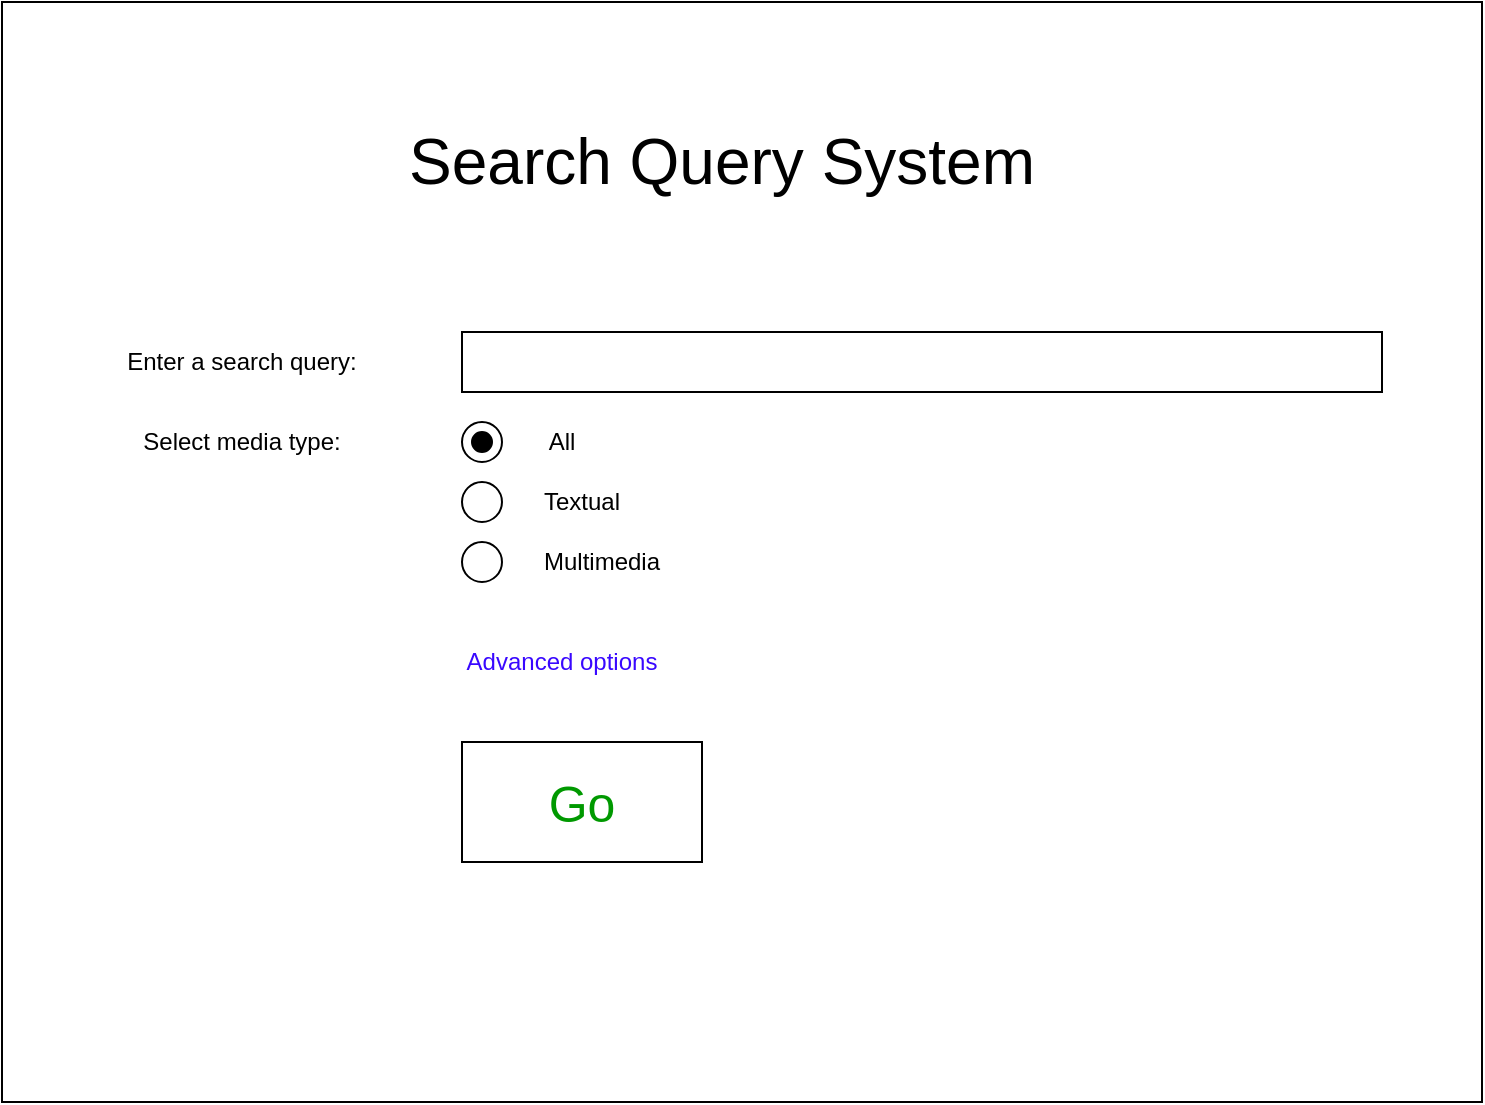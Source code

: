 <mxfile version="14.4.9" type="github" pages="2">
  <diagram id="d_cdNI_9_HA7muEhNs_2" name="Page-1">
    <mxGraphModel dx="776" dy="689" grid="1" gridSize="10" guides="1" tooltips="1" connect="1" arrows="1" fold="1" page="1" pageScale="1" pageWidth="850" pageHeight="1100" math="0" shadow="0">
      <root>
        <mxCell id="0" />
        <mxCell id="1" parent="0" />
        <mxCell id="eoW9HrE7sBiN5cPpCfA_-1" value="" style="rounded=0;whiteSpace=wrap;html=1;" vertex="1" parent="1">
          <mxGeometry x="40" y="40" width="740" height="550" as="geometry" />
        </mxCell>
        <mxCell id="Dl33rs6ybzx7bQkM0O4W-1" value="Advanced options" style="text;html=1;align=center;verticalAlign=middle;whiteSpace=wrap;rounded=0;fontColor=#3908FF;" vertex="1" parent="1">
          <mxGeometry x="265" y="360" width="110" height="20" as="geometry" />
        </mxCell>
        <mxCell id="Dl33rs6ybzx7bQkM0O4W-2" value="&lt;font style=&quot;font-size: 25px&quot; color=&quot;#009900&quot;&gt;Go&lt;/font&gt;" style="rounded=0;whiteSpace=wrap;html=1;fontColor=#3908FF;" vertex="1" parent="1">
          <mxGeometry x="270" y="410" width="120" height="60" as="geometry" />
        </mxCell>
        <mxCell id="Dl33rs6ybzx7bQkM0O4W-3" value="Enter a search query:" style="text;html=1;strokeColor=none;fillColor=none;align=center;verticalAlign=middle;whiteSpace=wrap;rounded=0;" vertex="1" parent="1">
          <mxGeometry x="90" y="210" width="140" height="20" as="geometry" />
        </mxCell>
        <mxCell id="Dl33rs6ybzx7bQkM0O4W-4" value="Select media type:" style="text;html=1;strokeColor=none;fillColor=none;align=center;verticalAlign=middle;whiteSpace=wrap;rounded=0;fontColor=#000000;" vertex="1" parent="1">
          <mxGeometry x="100" y="250" width="120" height="20" as="geometry" />
        </mxCell>
        <mxCell id="Dl33rs6ybzx7bQkM0O4W-5" value="" style="ellipse;whiteSpace=wrap;html=1;aspect=fixed;fontColor=#000000;" vertex="1" parent="1">
          <mxGeometry x="270" y="250" width="20" height="20" as="geometry" />
        </mxCell>
        <mxCell id="Dl33rs6ybzx7bQkM0O4W-6" value="" style="ellipse;whiteSpace=wrap;html=1;aspect=fixed;fontColor=#000000;" vertex="1" parent="1">
          <mxGeometry x="270" y="280" width="20" height="20" as="geometry" />
        </mxCell>
        <mxCell id="Dl33rs6ybzx7bQkM0O4W-7" value="" style="ellipse;whiteSpace=wrap;html=1;aspect=fixed;fontColor=#000000;" vertex="1" parent="1">
          <mxGeometry x="270" y="310" width="20" height="20" as="geometry" />
        </mxCell>
        <mxCell id="Dl33rs6ybzx7bQkM0O4W-8" value="" style="rounded=0;whiteSpace=wrap;html=1;fontColor=#000000;" vertex="1" parent="1">
          <mxGeometry x="270" y="205" width="460" height="30" as="geometry" />
        </mxCell>
        <mxCell id="Dl33rs6ybzx7bQkM0O4W-9" value="All" style="text;html=1;strokeColor=none;fillColor=none;align=center;verticalAlign=middle;whiteSpace=wrap;rounded=0;fontColor=#000000;" vertex="1" parent="1">
          <mxGeometry x="300" y="250" width="40" height="20" as="geometry" />
        </mxCell>
        <mxCell id="Dl33rs6ybzx7bQkM0O4W-10" value="Textual" style="text;html=1;strokeColor=none;fillColor=none;align=center;verticalAlign=middle;whiteSpace=wrap;rounded=0;fontColor=#000000;" vertex="1" parent="1">
          <mxGeometry x="310" y="280" width="40" height="20" as="geometry" />
        </mxCell>
        <mxCell id="Dl33rs6ybzx7bQkM0O4W-11" value="Multimedia" style="text;html=1;strokeColor=none;fillColor=none;align=center;verticalAlign=middle;whiteSpace=wrap;rounded=0;fontColor=#000000;" vertex="1" parent="1">
          <mxGeometry x="320" y="310" width="40" height="20" as="geometry" />
        </mxCell>
        <mxCell id="Dl33rs6ybzx7bQkM0O4W-15" value="" style="ellipse;whiteSpace=wrap;html=1;aspect=fixed;fontColor=#000000;fillColor=#000000;" vertex="1" parent="1">
          <mxGeometry x="275" y="255" width="10" height="10" as="geometry" />
        </mxCell>
        <mxCell id="Dl33rs6ybzx7bQkM0O4W-17" value="&lt;font style=&quot;font-size: 32px&quot;&gt;Search Query System&lt;/font&gt;" style="text;html=1;strokeColor=none;fillColor=none;align=center;verticalAlign=middle;whiteSpace=wrap;rounded=0;fontColor=#000000;" vertex="1" parent="1">
          <mxGeometry x="140" y="110" width="520" height="20" as="geometry" />
        </mxCell>
      </root>
    </mxGraphModel>
  </diagram>
  <diagram id="lIeGJiNpYbrThmC1g8ag" name="Page-2">
    <mxGraphModel dx="776" dy="689" grid="1" gridSize="10" guides="1" tooltips="1" connect="1" arrows="1" fold="1" page="1" pageScale="1" pageWidth="850" pageHeight="1100" math="0" shadow="0">
      <root>
        <mxCell id="T1Asv5-lbITlJTZevgzh-0" />
        <mxCell id="T1Asv5-lbITlJTZevgzh-1" parent="T1Asv5-lbITlJTZevgzh-0" />
        <mxCell id="T1Asv5-lbITlJTZevgzh-2" value="" style="rounded=0;whiteSpace=wrap;html=1;" vertex="1" parent="T1Asv5-lbITlJTZevgzh-1">
          <mxGeometry x="40" y="40" width="740" height="550" as="geometry" />
        </mxCell>
        <mxCell id="m5aJ2CZcX3-lm2xq07Fh-0" value="Results" style="text;html=1;strokeColor=none;fillColor=none;align=center;verticalAlign=middle;whiteSpace=wrap;rounded=0;fontColor=#000000;fontStyle=1" vertex="1" parent="T1Asv5-lbITlJTZevgzh-1">
          <mxGeometry x="70" y="120" width="70" height="30" as="geometry" />
        </mxCell>
        <mxCell id="m5aJ2CZcX3-lm2xq07Fh-1" value="1. A Timeline of Dr. Seuss books" style="text;html=1;strokeColor=none;fillColor=none;align=center;verticalAlign=middle;whiteSpace=wrap;rounded=0;fontColor=#000000;" vertex="1" parent="T1Asv5-lbITlJTZevgzh-1">
          <mxGeometry x="140" y="160" width="200" height="20" as="geometry" />
        </mxCell>
        <mxCell id="m5aJ2CZcX3-lm2xq07Fh-4" value="Dr. Seuss" style="rounded=0;whiteSpace=wrap;html=1;fontColor=#000000;fillColor=none;" vertex="1" parent="T1Asv5-lbITlJTZevgzh-1">
          <mxGeometry x="160" y="50" width="370" height="40" as="geometry" />
        </mxCell>
        <mxCell id="Ct6EKm60Mmvj-SL4ueRM-0" value="Query:" style="text;html=1;strokeColor=none;fillColor=none;align=center;verticalAlign=middle;whiteSpace=wrap;rounded=0;" vertex="1" parent="T1Asv5-lbITlJTZevgzh-1">
          <mxGeometry x="50" y="60" width="140" height="20" as="geometry" />
        </mxCell>
        <mxCell id="xDdioc2tMFnnwfWLWseS-0" value="Media type:" style="text;html=1;strokeColor=none;fillColor=none;align=center;verticalAlign=middle;whiteSpace=wrap;rounded=0;fontColor=#000000;" vertex="1" parent="T1Asv5-lbITlJTZevgzh-1">
          <mxGeometry x="530" y="50" width="120" height="20" as="geometry" />
        </mxCell>
        <mxCell id="xDdioc2tMFnnwfWLWseS-1" value="" style="ellipse;whiteSpace=wrap;html=1;aspect=fixed;fontColor=#000000;" vertex="1" parent="T1Asv5-lbITlJTZevgzh-1">
          <mxGeometry x="670" y="50" width="20" height="20" as="geometry" />
        </mxCell>
        <mxCell id="xDdioc2tMFnnwfWLWseS-2" value="" style="ellipse;whiteSpace=wrap;html=1;aspect=fixed;fontColor=#000000;" vertex="1" parent="T1Asv5-lbITlJTZevgzh-1">
          <mxGeometry x="670" y="80" width="20" height="20" as="geometry" />
        </mxCell>
        <mxCell id="xDdioc2tMFnnwfWLWseS-3" value="" style="ellipse;whiteSpace=wrap;html=1;aspect=fixed;fontColor=#000000;" vertex="1" parent="T1Asv5-lbITlJTZevgzh-1">
          <mxGeometry x="670" y="110" width="20" height="20" as="geometry" />
        </mxCell>
        <mxCell id="xDdioc2tMFnnwfWLWseS-4" value="All" style="text;html=1;strokeColor=none;fillColor=none;align=center;verticalAlign=middle;whiteSpace=wrap;rounded=0;fontColor=#000000;" vertex="1" parent="T1Asv5-lbITlJTZevgzh-1">
          <mxGeometry x="700" y="50" width="40" height="20" as="geometry" />
        </mxCell>
        <mxCell id="xDdioc2tMFnnwfWLWseS-5" value="Textual" style="text;html=1;strokeColor=none;fillColor=none;align=center;verticalAlign=middle;whiteSpace=wrap;rounded=0;fontColor=#000000;" vertex="1" parent="T1Asv5-lbITlJTZevgzh-1">
          <mxGeometry x="710" y="80" width="40" height="20" as="geometry" />
        </mxCell>
        <mxCell id="xDdioc2tMFnnwfWLWseS-6" value="Multimedia" style="text;html=1;strokeColor=none;fillColor=none;align=center;verticalAlign=middle;whiteSpace=wrap;rounded=0;fontColor=#000000;" vertex="1" parent="T1Asv5-lbITlJTZevgzh-1">
          <mxGeometry x="720" y="110" width="40" height="20" as="geometry" />
        </mxCell>
        <mxCell id="xDdioc2tMFnnwfWLWseS-7" value="" style="ellipse;whiteSpace=wrap;html=1;aspect=fixed;fontColor=#000000;fillColor=#000000;" vertex="1" parent="T1Asv5-lbITlJTZevgzh-1">
          <mxGeometry x="675" y="55" width="10" height="10" as="geometry" />
        </mxCell>
        <mxCell id="xDdioc2tMFnnwfWLWseS-8" value="200 results found. 3 shown." style="text;html=1;strokeColor=none;fillColor=none;align=center;verticalAlign=middle;whiteSpace=wrap;rounded=0;fontColor=#000000;" vertex="1" parent="T1Asv5-lbITlJTZevgzh-1">
          <mxGeometry x="110" y="125" width="250" height="20" as="geometry" />
        </mxCell>
        <mxCell id="xDdioc2tMFnnwfWLWseS-9" value="&lt;font style=&quot;font-size: 16px&quot;&gt;&lt;b&gt;See more...&lt;/b&gt;&lt;/font&gt;" style="text;html=1;strokeColor=none;fillColor=none;align=center;verticalAlign=middle;whiteSpace=wrap;rounded=0;fontColor=#3908FF;" vertex="1" parent="T1Asv5-lbITlJTZevgzh-1">
          <mxGeometry x="185" y="520" width="100" height="20" as="geometry" />
        </mxCell>
        <mxCell id="xDdioc2tMFnnwfWLWseS-11" value="" style="rounded=0;whiteSpace=wrap;html=1;fillColor=none;fontColor=#3908FF;" vertex="1" parent="T1Asv5-lbITlJTZevgzh-1">
          <mxGeometry x="190" y="180" width="70" height="70" as="geometry" />
        </mxCell>
        <mxCell id="xDdioc2tMFnnwfWLWseS-12" value="" style="rounded=0;whiteSpace=wrap;html=1;fillColor=none;fontColor=#3908FF;" vertex="1" parent="T1Asv5-lbITlJTZevgzh-1">
          <mxGeometry x="190" y="280" width="70" height="70" as="geometry" />
        </mxCell>
        <mxCell id="xDdioc2tMFnnwfWLWseS-13" value="" style="rounded=0;whiteSpace=wrap;html=1;fillColor=none;fontColor=#3908FF;" vertex="1" parent="T1Asv5-lbITlJTZevgzh-1">
          <mxGeometry x="190" y="390" width="70" height="70" as="geometry" />
        </mxCell>
        <mxCell id="xDdioc2tMFnnwfWLWseS-14" value="2. The Cat in the Hat" style="text;html=1;align=center;verticalAlign=middle;resizable=0;points=[];autosize=1;" vertex="1" parent="T1Asv5-lbITlJTZevgzh-1">
          <mxGeometry x="140" y="260" width="140" height="20" as="geometry" />
        </mxCell>
        <mxCell id="xDdioc2tMFnnwfWLWseS-15" value="3. A biography of Dr. Seuss" style="text;html=1;align=center;verticalAlign=middle;resizable=0;points=[];autosize=1;" vertex="1" parent="T1Asv5-lbITlJTZevgzh-1">
          <mxGeometry x="140" y="370" width="170" height="20" as="geometry" />
        </mxCell>
        <mxCell id="xDdioc2tMFnnwfWLWseS-16" value="Image" style="text;html=1;align=center;verticalAlign=middle;resizable=0;points=[];autosize=1;fontColor=#000000;" vertex="1" parent="T1Asv5-lbITlJTZevgzh-1">
          <mxGeometry x="200" y="205" width="50" height="20" as="geometry" />
        </mxCell>
        <mxCell id="xDdioc2tMFnnwfWLWseS-17" value="Image" style="text;html=1;align=center;verticalAlign=middle;resizable=0;points=[];autosize=1;fontColor=#000000;" vertex="1" parent="T1Asv5-lbITlJTZevgzh-1">
          <mxGeometry x="200" y="305" width="50" height="20" as="geometry" />
        </mxCell>
        <mxCell id="xDdioc2tMFnnwfWLWseS-18" value="Image" style="text;html=1;align=center;verticalAlign=middle;resizable=0;points=[];autosize=1;fontColor=#000000;" vertex="1" parent="T1Asv5-lbITlJTZevgzh-1">
          <mxGeometry x="200" y="415" width="50" height="20" as="geometry" />
        </mxCell>
        <mxCell id="xDdioc2tMFnnwfWLWseS-19" value="&lt;font color=&quot;#3908FF&quot;&gt;A Timeline of Dr. Seuss books&lt;/font&gt;" style="text;html=1;strokeColor=none;fillColor=none;align=center;verticalAlign=middle;whiteSpace=wrap;rounded=0;fontColor=#000000;" vertex="1" parent="T1Asv5-lbITlJTZevgzh-1">
          <mxGeometry x="350" y="180" width="210" height="20" as="geometry" />
        </mxCell>
        <mxCell id="xDdioc2tMFnnwfWLWseS-20" value="Title:" style="text;html=1;strokeColor=none;fillColor=none;align=center;verticalAlign=middle;whiteSpace=wrap;rounded=0;fontColor=#000000;" vertex="1" parent="T1Asv5-lbITlJTZevgzh-1">
          <mxGeometry x="285" y="180" width="40" height="20" as="geometry" />
        </mxCell>
        <mxCell id="xDdioc2tMFnnwfWLWseS-21" value="Type:" style="text;html=1;align=center;verticalAlign=middle;resizable=0;points=[];autosize=1;fontColor=#000000;" vertex="1" parent="T1Asv5-lbITlJTZevgzh-1">
          <mxGeometry x="280" y="200" width="50" height="20" as="geometry" />
        </mxCell>
        <mxCell id="xDdioc2tMFnnwfWLWseS-22" value="Video" style="text;html=1;align=center;verticalAlign=middle;resizable=0;points=[];autosize=1;fontColor=#000000;" vertex="1" parent="T1Asv5-lbITlJTZevgzh-1">
          <mxGeometry x="360" y="200" width="50" height="20" as="geometry" />
        </mxCell>
        <mxCell id="xDdioc2tMFnnwfWLWseS-23" value="Author:" style="text;html=1;align=center;verticalAlign=middle;resizable=0;points=[];autosize=1;fontColor=#000000;" vertex="1" parent="T1Asv5-lbITlJTZevgzh-1">
          <mxGeometry x="280" y="220" width="60" height="20" as="geometry" />
        </mxCell>
        <mxCell id="xDdioc2tMFnnwfWLWseS-24" value="Example author" style="text;html=1;align=center;verticalAlign=middle;resizable=0;points=[];autosize=1;fontColor=#000000;" vertex="1" parent="T1Asv5-lbITlJTZevgzh-1">
          <mxGeometry x="360" y="220" width="110" height="20" as="geometry" />
        </mxCell>
        <mxCell id="xDdioc2tMFnnwfWLWseS-25" value="&lt;font color=&quot;#3908FF&quot;&gt;The Cat in the Hat&lt;/font&gt;" style="text;html=1;strokeColor=none;fillColor=none;align=center;verticalAlign=middle;whiteSpace=wrap;rounded=0;fontColor=#000000;" vertex="1" parent="T1Asv5-lbITlJTZevgzh-1">
          <mxGeometry x="310" y="280" width="210" height="20" as="geometry" />
        </mxCell>
        <mxCell id="xDdioc2tMFnnwfWLWseS-26" value="Title:" style="text;html=1;strokeColor=none;fillColor=none;align=center;verticalAlign=middle;whiteSpace=wrap;rounded=0;fontColor=#000000;" vertex="1" parent="T1Asv5-lbITlJTZevgzh-1">
          <mxGeometry x="290" y="280" width="40" height="20" as="geometry" />
        </mxCell>
        <mxCell id="xDdioc2tMFnnwfWLWseS-27" value="Type:" style="text;html=1;align=center;verticalAlign=middle;resizable=0;points=[];autosize=1;fontColor=#000000;" vertex="1" parent="T1Asv5-lbITlJTZevgzh-1">
          <mxGeometry x="285" y="300" width="50" height="20" as="geometry" />
        </mxCell>
        <mxCell id="xDdioc2tMFnnwfWLWseS-28" value="Book" style="text;html=1;align=center;verticalAlign=middle;resizable=0;points=[];autosize=1;fontColor=#000000;" vertex="1" parent="T1Asv5-lbITlJTZevgzh-1">
          <mxGeometry x="360" y="300" width="40" height="20" as="geometry" />
        </mxCell>
        <mxCell id="xDdioc2tMFnnwfWLWseS-29" value="Author:" style="text;html=1;align=center;verticalAlign=middle;resizable=0;points=[];autosize=1;fontColor=#000000;" vertex="1" parent="T1Asv5-lbITlJTZevgzh-1">
          <mxGeometry x="285" y="320" width="60" height="20" as="geometry" />
        </mxCell>
        <mxCell id="xDdioc2tMFnnwfWLWseS-30" value="Dr. Seuss" style="text;html=1;align=center;verticalAlign=middle;resizable=0;points=[];autosize=1;fontColor=#000000;" vertex="1" parent="T1Asv5-lbITlJTZevgzh-1">
          <mxGeometry x="355" y="320" width="70" height="20" as="geometry" />
        </mxCell>
        <mxCell id="xDdioc2tMFnnwfWLWseS-31" value="&lt;font color=&quot;#3908FF&quot;&gt;A biography of Dr. Seuss&lt;/font&gt;" style="text;html=1;strokeColor=none;fillColor=none;align=center;verticalAlign=middle;whiteSpace=wrap;rounded=0;fontColor=#000000;" vertex="1" parent="T1Asv5-lbITlJTZevgzh-1">
          <mxGeometry x="345" y="390" width="210" height="20" as="geometry" />
        </mxCell>
        <mxCell id="xDdioc2tMFnnwfWLWseS-32" value="Title:" style="text;html=1;strokeColor=none;fillColor=none;align=center;verticalAlign=middle;whiteSpace=wrap;rounded=0;fontColor=#000000;" vertex="1" parent="T1Asv5-lbITlJTZevgzh-1">
          <mxGeometry x="295" y="390" width="40" height="20" as="geometry" />
        </mxCell>
        <mxCell id="xDdioc2tMFnnwfWLWseS-33" value="Type:" style="text;html=1;align=center;verticalAlign=middle;resizable=0;points=[];autosize=1;fontColor=#000000;" vertex="1" parent="T1Asv5-lbITlJTZevgzh-1">
          <mxGeometry x="290" y="410" width="50" height="20" as="geometry" />
        </mxCell>
        <mxCell id="xDdioc2tMFnnwfWLWseS-34" value="Magazine" style="text;html=1;align=center;verticalAlign=middle;resizable=0;points=[];autosize=1;fontColor=#000000;" vertex="1" parent="T1Asv5-lbITlJTZevgzh-1">
          <mxGeometry x="370" y="410" width="70" height="20" as="geometry" />
        </mxCell>
        <mxCell id="xDdioc2tMFnnwfWLWseS-35" value="Author:" style="text;html=1;align=center;verticalAlign=middle;resizable=0;points=[];autosize=1;fontColor=#000000;" vertex="1" parent="T1Asv5-lbITlJTZevgzh-1">
          <mxGeometry x="290" y="430" width="60" height="20" as="geometry" />
        </mxCell>
        <mxCell id="xDdioc2tMFnnwfWLWseS-36" value="Author B" style="text;html=1;align=center;verticalAlign=middle;resizable=0;points=[];autosize=1;fontColor=#000000;" vertex="1" parent="T1Asv5-lbITlJTZevgzh-1">
          <mxGeometry x="370" y="430" width="70" height="20" as="geometry" />
        </mxCell>
        <mxCell id="5ZSrXYOKHZ7vL-d9rr6l-0" value="&lt;font style=&quot;font-size: 25px&quot; color=&quot;#009900&quot;&gt;Go&lt;/font&gt;" style="rounded=0;whiteSpace=wrap;html=1;fontColor=#3908FF;" vertex="1" parent="T1Asv5-lbITlJTZevgzh-1">
          <mxGeometry x="550" y="100" width="80" height="50" as="geometry" />
        </mxCell>
        <mxCell id="tbwxGab4iM1XXnSFzvlE-0" value="Advanced options" style="text;html=1;align=center;verticalAlign=middle;whiteSpace=wrap;rounded=0;fontColor=#3908FF;" vertex="1" parent="T1Asv5-lbITlJTZevgzh-1">
          <mxGeometry x="660" y="150" width="110" height="20" as="geometry" />
        </mxCell>
      </root>
    </mxGraphModel>
  </diagram>
</mxfile>
